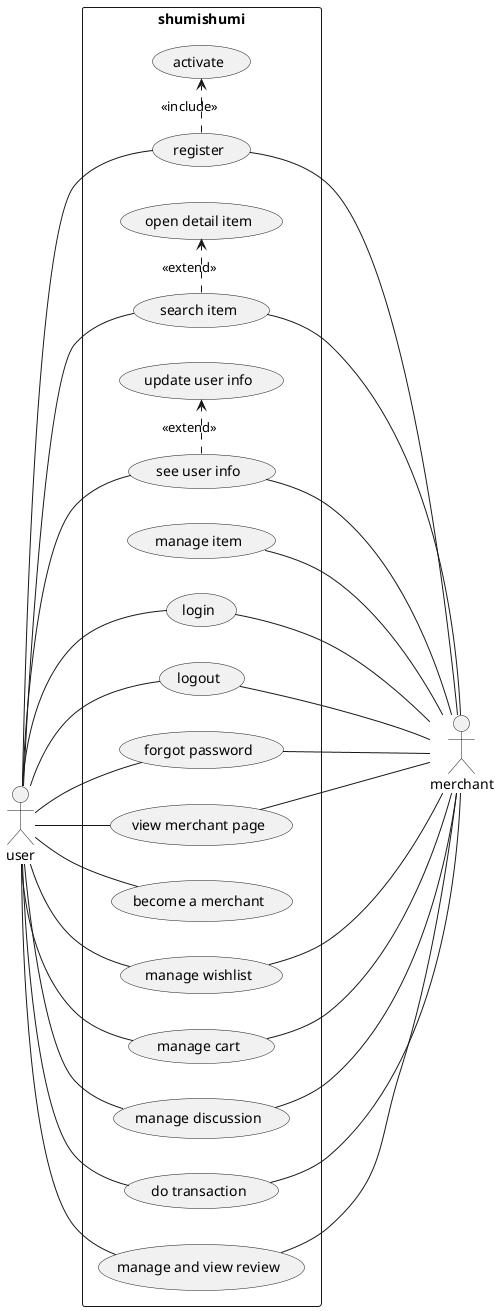 @startuml usecase diagram

left to right direction

skinparam actor {
    Location right
    StereotypeFontStyle bold
}

actor user as u
actor merchant as m

rectangle shumishumi {
    usecase "manage item" as manage_item

    usecase "login" as login
    usecase "activate" as activate
    usecase "register" as register
    usecase "logout" as logout
    usecase "forgot password" as forgotpassword

    usecase "view merchant page" as merchant_page

    usecase "see user info" as user_info
    usecase "update user info" as update_info

    usecase "open detail item" as detail
    usecase "search item" as search

    usecase "become a merchant" as be_merchant

    usecase "manage wishlist" as wishlist
    usecase "manage cart" as cart
    usecase "manage discussion" as discussion

    usecase "do transaction" as trx
    usecase "manage and view review" as review
}

' user
u -- login
u -- logout
u -- user_info

u -- search

u -- merchant_page

u -- register
u -- forgotpassword
u -- be_merchant

u -- wishlist
u -- cart
u -- discussion

u -- trx

u -- review

' merchant
login -- m
user_info -- m
logout -- m
register -- m
forgotpassword -- m

search -- m
merchant_page -- m

wishlist --- m
cart --- m
discussion -- m

trx -- m

review -- m

manage_item -- m


register .> activate : <<include>>
search .> detail : <<extend>>
user_info .> update_info :<<extend>>

@enduml
